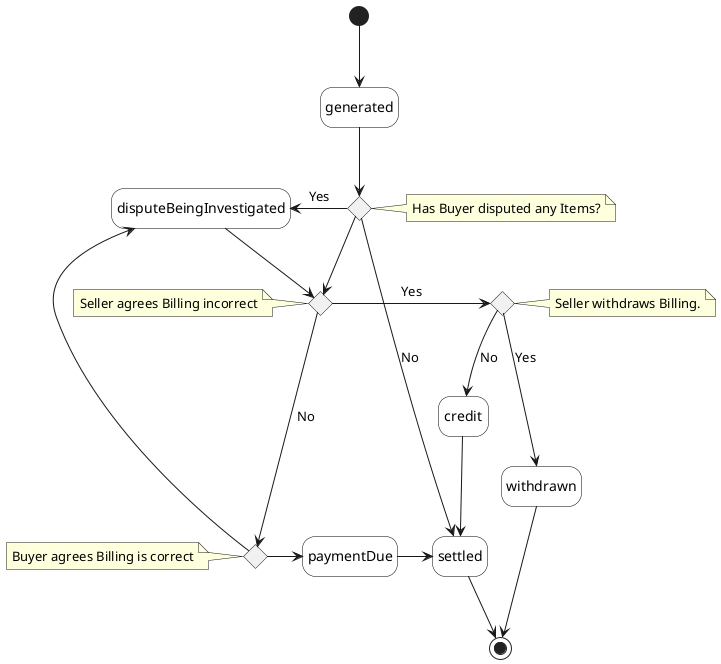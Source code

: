 @startuml

'skinparam nodesep 10'
'skinparam ranksep 20'

skinparam state {
    BackgroundColor White
    BorderColor Black
}
hide empty description

'''decisions'''
state Disputed <<choice>>: 
note right of Disputed : Has Buyer disputed any Items? 

'''decisions'''
state Agree <<choice>> 
note left of Agree : Seller agrees Billing incorrect

'''decisions'''
state Buyer_Agree <<choice>>
note left of Buyer_Agree : Buyer agrees Billing is correct 


'''decisions'''
state Withdraws <<choice>> 
note right of Withdraws : Seller withdraws Billing.  

''' diagram'''
[*] -d-> generated
generated -d-> Disputed
Disputed -l-> disputeBeingInvestigated: Yes
Disputed -r-> settled: No
Disputed -d->Agree
disputeBeingInvestigated -d-> Agree
Agree -r->Withdraws: Yes
Withdraws -d-> withdrawn: Yes
Withdraws -d-> credit: No
Agree -d--> Buyer_Agree: No
Buyer_Agree -r--->paymentDue
Buyer_Agree -r-> disputeBeingInvestigated
withdrawn -r->[*]
settled -d-> [*]
paymentDue -r->settled
credit -d->settled

 
@enduml